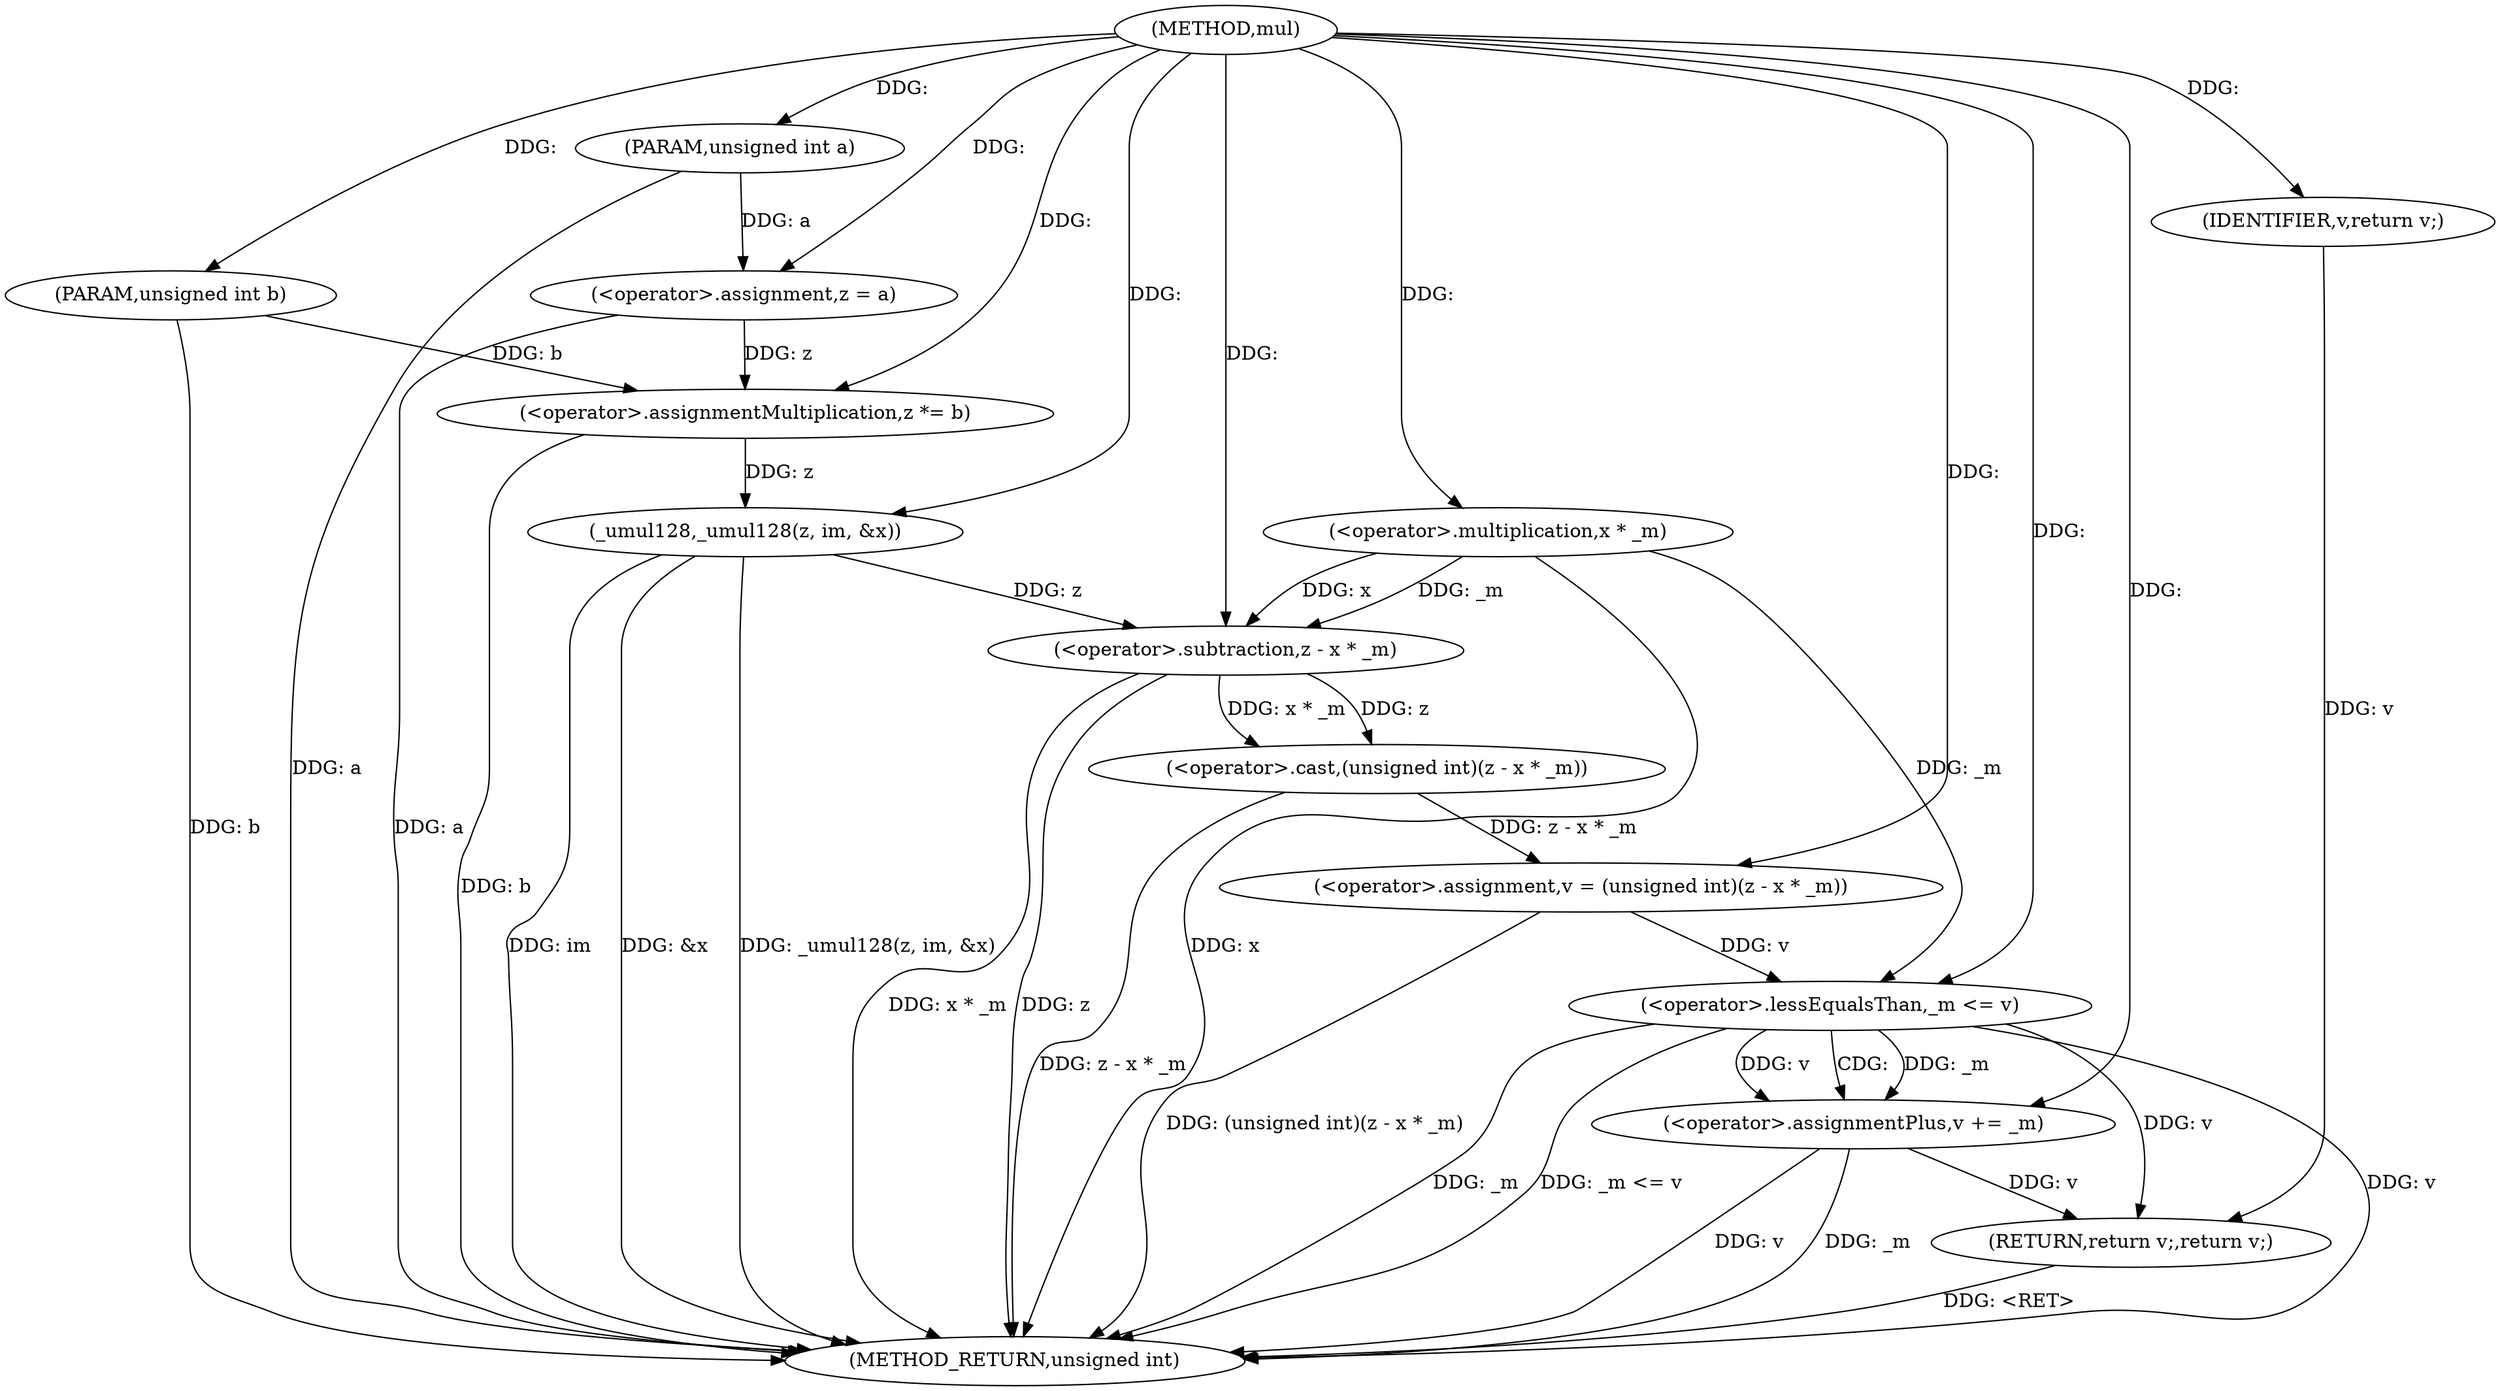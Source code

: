 digraph "mul" {  
"1000235" [label = "(METHOD,mul)" ]
"1000271" [label = "(METHOD_RETURN,unsigned int)" ]
"1000236" [label = "(PARAM,unsigned int a)" ]
"1000237" [label = "(PARAM,unsigned int b)" ]
"1000240" [label = "(<operator>.assignment,z = a)" ]
"1000243" [label = "(<operator>.assignmentMultiplication,z *= b)" ]
"1000247" [label = "(_umul128,_umul128(z, im, &x))" ]
"1000253" [label = "(<operator>.assignment,v = (unsigned int)(z - x * _m))" ]
"1000269" [label = "(RETURN,return v;,return v;)" ]
"1000263" [label = "(<operator>.lessEqualsThan,_m <= v)" ]
"1000266" [label = "(<operator>.assignmentPlus,v += _m)" ]
"1000270" [label = "(IDENTIFIER,v,return v;)" ]
"1000255" [label = "(<operator>.cast,(unsigned int)(z - x * _m))" ]
"1000257" [label = "(<operator>.subtraction,z - x * _m)" ]
"1000259" [label = "(<operator>.multiplication,x * _m)" ]
  "1000236" -> "1000271"  [ label = "DDG: a"] 
  "1000237" -> "1000271"  [ label = "DDG: b"] 
  "1000240" -> "1000271"  [ label = "DDG: a"] 
  "1000243" -> "1000271"  [ label = "DDG: b"] 
  "1000247" -> "1000271"  [ label = "DDG: &x"] 
  "1000247" -> "1000271"  [ label = "DDG: _umul128(z, im, &x)"] 
  "1000257" -> "1000271"  [ label = "DDG: z"] 
  "1000259" -> "1000271"  [ label = "DDG: x"] 
  "1000257" -> "1000271"  [ label = "DDG: x * _m"] 
  "1000255" -> "1000271"  [ label = "DDG: z - x * _m"] 
  "1000253" -> "1000271"  [ label = "DDG: (unsigned int)(z - x * _m)"] 
  "1000263" -> "1000271"  [ label = "DDG: _m"] 
  "1000263" -> "1000271"  [ label = "DDG: v"] 
  "1000263" -> "1000271"  [ label = "DDG: _m <= v"] 
  "1000266" -> "1000271"  [ label = "DDG: v"] 
  "1000266" -> "1000271"  [ label = "DDG: _m"] 
  "1000269" -> "1000271"  [ label = "DDG: <RET>"] 
  "1000247" -> "1000271"  [ label = "DDG: im"] 
  "1000235" -> "1000236"  [ label = "DDG: "] 
  "1000235" -> "1000237"  [ label = "DDG: "] 
  "1000236" -> "1000240"  [ label = "DDG: a"] 
  "1000235" -> "1000240"  [ label = "DDG: "] 
  "1000237" -> "1000243"  [ label = "DDG: b"] 
  "1000235" -> "1000243"  [ label = "DDG: "] 
  "1000255" -> "1000253"  [ label = "DDG: z - x * _m"] 
  "1000270" -> "1000269"  [ label = "DDG: v"] 
  "1000263" -> "1000269"  [ label = "DDG: v"] 
  "1000266" -> "1000269"  [ label = "DDG: v"] 
  "1000240" -> "1000243"  [ label = "DDG: z"] 
  "1000243" -> "1000247"  [ label = "DDG: z"] 
  "1000235" -> "1000247"  [ label = "DDG: "] 
  "1000235" -> "1000253"  [ label = "DDG: "] 
  "1000263" -> "1000266"  [ label = "DDG: _m"] 
  "1000235" -> "1000266"  [ label = "DDG: "] 
  "1000235" -> "1000270"  [ label = "DDG: "] 
  "1000257" -> "1000255"  [ label = "DDG: x * _m"] 
  "1000257" -> "1000255"  [ label = "DDG: z"] 
  "1000259" -> "1000263"  [ label = "DDG: _m"] 
  "1000235" -> "1000263"  [ label = "DDG: "] 
  "1000253" -> "1000263"  [ label = "DDG: v"] 
  "1000263" -> "1000266"  [ label = "DDG: v"] 
  "1000247" -> "1000257"  [ label = "DDG: z"] 
  "1000235" -> "1000257"  [ label = "DDG: "] 
  "1000259" -> "1000257"  [ label = "DDG: _m"] 
  "1000259" -> "1000257"  [ label = "DDG: x"] 
  "1000235" -> "1000259"  [ label = "DDG: "] 
  "1000263" -> "1000266"  [ label = "CDG: "] 
}

